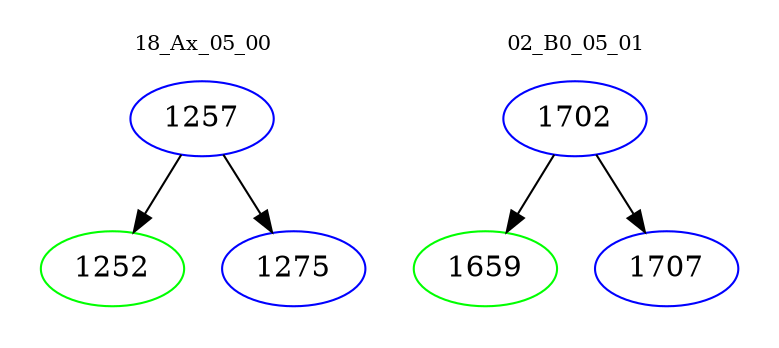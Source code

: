 digraph{
subgraph cluster_0 {
color = white
label = "18_Ax_05_00";
fontsize=10;
T0_1257 [label="1257", color="blue"]
T0_1257 -> T0_1252 [color="black"]
T0_1252 [label="1252", color="green"]
T0_1257 -> T0_1275 [color="black"]
T0_1275 [label="1275", color="blue"]
}
subgraph cluster_1 {
color = white
label = "02_B0_05_01";
fontsize=10;
T1_1702 [label="1702", color="blue"]
T1_1702 -> T1_1659 [color="black"]
T1_1659 [label="1659", color="green"]
T1_1702 -> T1_1707 [color="black"]
T1_1707 [label="1707", color="blue"]
}
}
